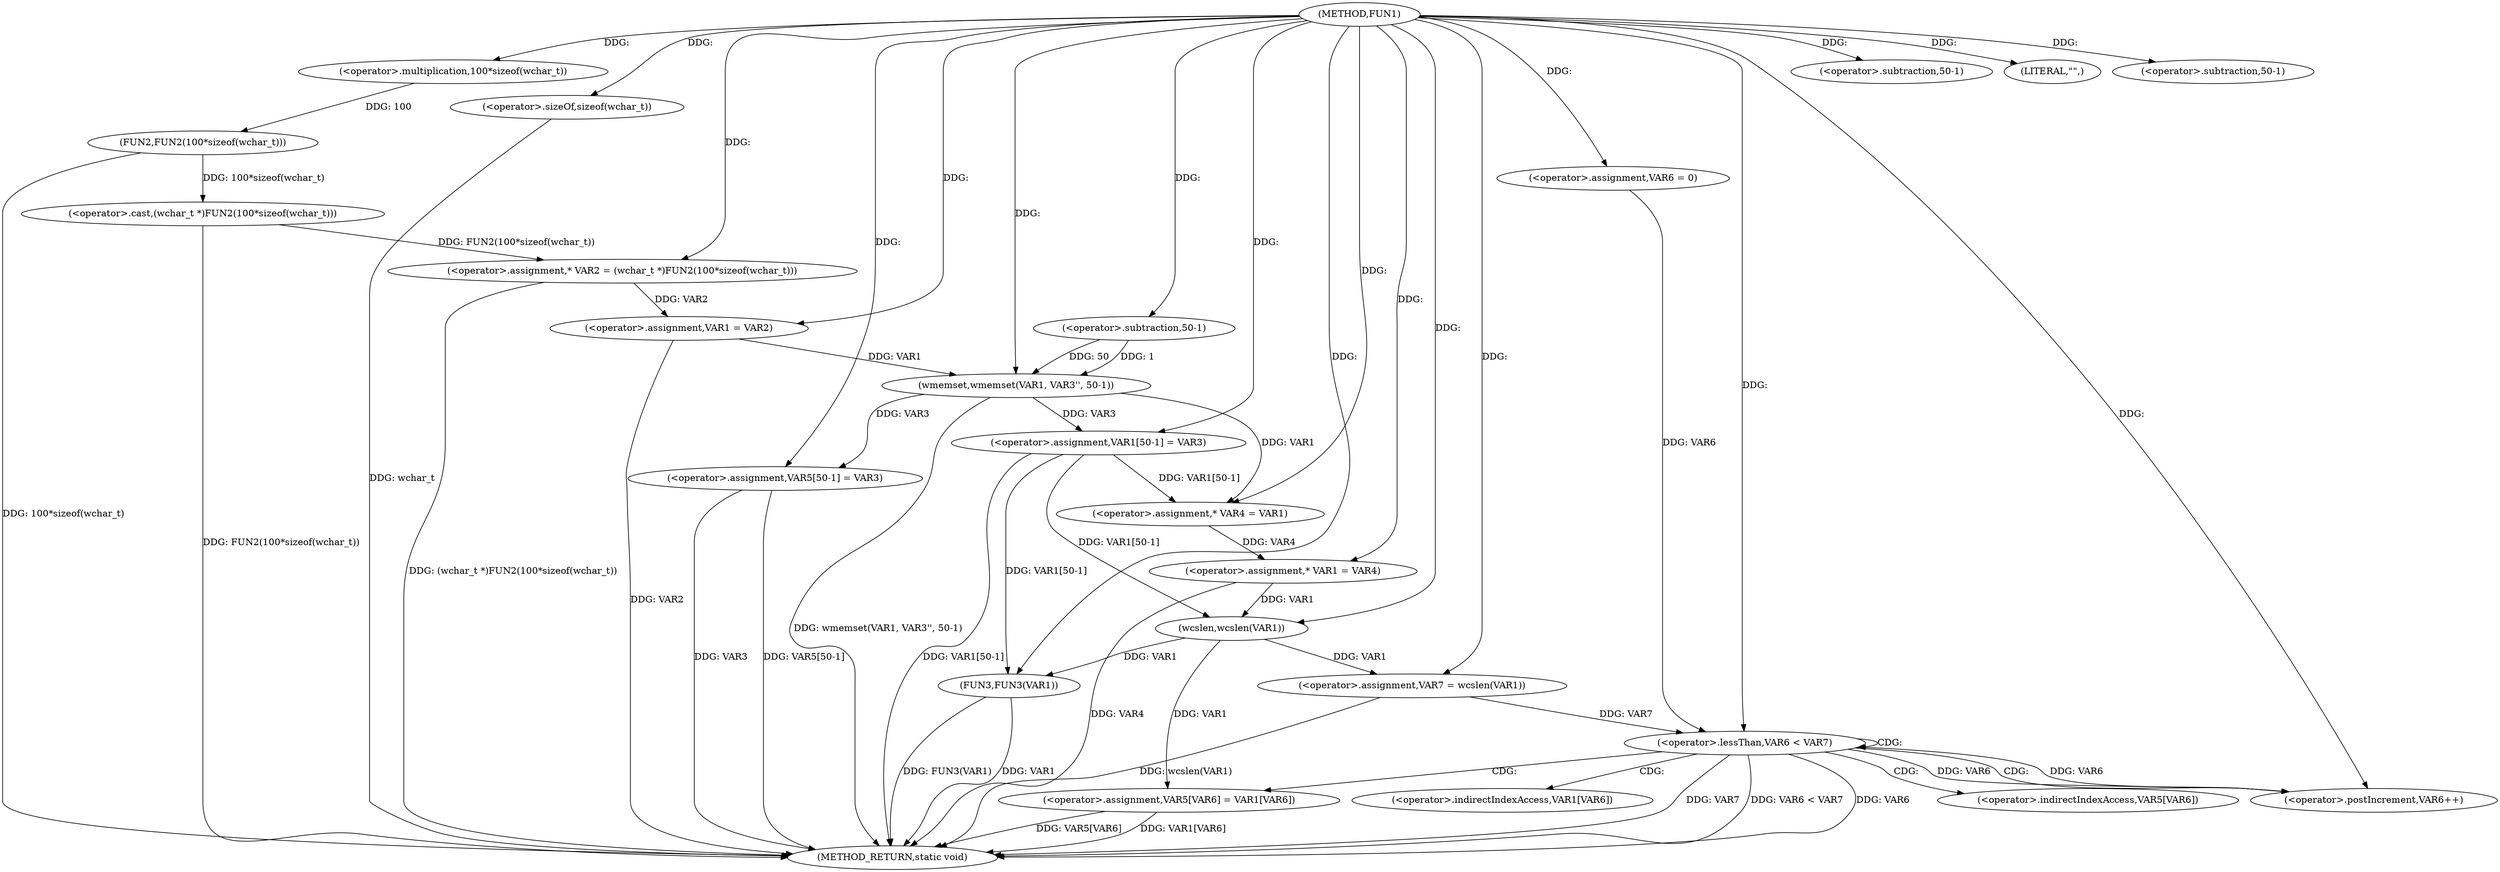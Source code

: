 digraph FUN1 {  
"1000100" [label = "(METHOD,FUN1)" ]
"1000172" [label = "(METHOD_RETURN,static void)" ]
"1000104" [label = "(<operator>.assignment,* VAR2 = (wchar_t *)FUN2(100*sizeof(wchar_t)))" ]
"1000106" [label = "(<operator>.cast,(wchar_t *)FUN2(100*sizeof(wchar_t)))" ]
"1000108" [label = "(FUN2,FUN2(100*sizeof(wchar_t)))" ]
"1000109" [label = "(<operator>.multiplication,100*sizeof(wchar_t))" ]
"1000111" [label = "(<operator>.sizeOf,sizeof(wchar_t))" ]
"1000113" [label = "(<operator>.assignment,VAR1 = VAR2)" ]
"1000116" [label = "(wmemset,wmemset(VAR1, VAR3'', 50-1))" ]
"1000119" [label = "(<operator>.subtraction,50-1)" ]
"1000122" [label = "(<operator>.assignment,VAR1[50-1] = VAR3)" ]
"1000125" [label = "(<operator>.subtraction,50-1)" ]
"1000131" [label = "(<operator>.assignment,* VAR4 = VAR1)" ]
"1000135" [label = "(<operator>.assignment,* VAR1 = VAR4)" ]
"1000139" [label = "(LITERAL,\"\",)" ]
"1000142" [label = "(<operator>.assignment,VAR7 = wcslen(VAR1))" ]
"1000144" [label = "(wcslen,wcslen(VAR1))" ]
"1000147" [label = "(<operator>.assignment,VAR6 = 0)" ]
"1000150" [label = "(<operator>.lessThan,VAR6 < VAR7)" ]
"1000153" [label = "(<operator>.postIncrement,VAR6++)" ]
"1000156" [label = "(<operator>.assignment,VAR5[VAR6] = VAR1[VAR6])" ]
"1000163" [label = "(<operator>.assignment,VAR5[50-1] = VAR3)" ]
"1000166" [label = "(<operator>.subtraction,50-1)" ]
"1000170" [label = "(FUN3,FUN3(VAR1))" ]
"1000157" [label = "(<operator>.indirectIndexAccess,VAR5[VAR6])" ]
"1000160" [label = "(<operator>.indirectIndexAccess,VAR1[VAR6])" ]
  "1000163" -> "1000172"  [ label = "DDG: VAR5[50-1]"] 
  "1000106" -> "1000172"  [ label = "DDG: FUN2(100*sizeof(wchar_t))"] 
  "1000150" -> "1000172"  [ label = "DDG: VAR6"] 
  "1000163" -> "1000172"  [ label = "DDG: VAR3"] 
  "1000156" -> "1000172"  [ label = "DDG: VAR5[VAR6]"] 
  "1000156" -> "1000172"  [ label = "DDG: VAR1[VAR6]"] 
  "1000122" -> "1000172"  [ label = "DDG: VAR1[50-1]"] 
  "1000142" -> "1000172"  [ label = "DDG: wcslen(VAR1)"] 
  "1000113" -> "1000172"  [ label = "DDG: VAR2"] 
  "1000111" -> "1000172"  [ label = "DDG: wchar_t"] 
  "1000150" -> "1000172"  [ label = "DDG: VAR7"] 
  "1000170" -> "1000172"  [ label = "DDG: VAR1"] 
  "1000170" -> "1000172"  [ label = "DDG: FUN3(VAR1)"] 
  "1000150" -> "1000172"  [ label = "DDG: VAR6 < VAR7"] 
  "1000116" -> "1000172"  [ label = "DDG: wmemset(VAR1, VAR3'', 50-1)"] 
  "1000135" -> "1000172"  [ label = "DDG: VAR4"] 
  "1000104" -> "1000172"  [ label = "DDG: (wchar_t *)FUN2(100*sizeof(wchar_t))"] 
  "1000108" -> "1000172"  [ label = "DDG: 100*sizeof(wchar_t)"] 
  "1000106" -> "1000104"  [ label = "DDG: FUN2(100*sizeof(wchar_t))"] 
  "1000100" -> "1000104"  [ label = "DDG: "] 
  "1000108" -> "1000106"  [ label = "DDG: 100*sizeof(wchar_t)"] 
  "1000109" -> "1000108"  [ label = "DDG: 100"] 
  "1000100" -> "1000109"  [ label = "DDG: "] 
  "1000100" -> "1000111"  [ label = "DDG: "] 
  "1000104" -> "1000113"  [ label = "DDG: VAR2"] 
  "1000100" -> "1000113"  [ label = "DDG: "] 
  "1000113" -> "1000116"  [ label = "DDG: VAR1"] 
  "1000100" -> "1000116"  [ label = "DDG: "] 
  "1000119" -> "1000116"  [ label = "DDG: 50"] 
  "1000119" -> "1000116"  [ label = "DDG: 1"] 
  "1000100" -> "1000119"  [ label = "DDG: "] 
  "1000116" -> "1000122"  [ label = "DDG: VAR3"] 
  "1000100" -> "1000122"  [ label = "DDG: "] 
  "1000100" -> "1000125"  [ label = "DDG: "] 
  "1000116" -> "1000131"  [ label = "DDG: VAR1"] 
  "1000122" -> "1000131"  [ label = "DDG: VAR1[50-1]"] 
  "1000100" -> "1000131"  [ label = "DDG: "] 
  "1000131" -> "1000135"  [ label = "DDG: VAR4"] 
  "1000100" -> "1000135"  [ label = "DDG: "] 
  "1000100" -> "1000139"  [ label = "DDG: "] 
  "1000144" -> "1000142"  [ label = "DDG: VAR1"] 
  "1000100" -> "1000142"  [ label = "DDG: "] 
  "1000122" -> "1000144"  [ label = "DDG: VAR1[50-1]"] 
  "1000135" -> "1000144"  [ label = "DDG: VAR1"] 
  "1000100" -> "1000144"  [ label = "DDG: "] 
  "1000100" -> "1000147"  [ label = "DDG: "] 
  "1000147" -> "1000150"  [ label = "DDG: VAR6"] 
  "1000153" -> "1000150"  [ label = "DDG: VAR6"] 
  "1000100" -> "1000150"  [ label = "DDG: "] 
  "1000142" -> "1000150"  [ label = "DDG: VAR7"] 
  "1000150" -> "1000153"  [ label = "DDG: VAR6"] 
  "1000100" -> "1000153"  [ label = "DDG: "] 
  "1000144" -> "1000156"  [ label = "DDG: VAR1"] 
  "1000100" -> "1000163"  [ label = "DDG: "] 
  "1000116" -> "1000163"  [ label = "DDG: VAR3"] 
  "1000100" -> "1000166"  [ label = "DDG: "] 
  "1000122" -> "1000170"  [ label = "DDG: VAR1[50-1]"] 
  "1000144" -> "1000170"  [ label = "DDG: VAR1"] 
  "1000100" -> "1000170"  [ label = "DDG: "] 
  "1000150" -> "1000156"  [ label = "CDG: "] 
  "1000150" -> "1000160"  [ label = "CDG: "] 
  "1000150" -> "1000153"  [ label = "CDG: "] 
  "1000150" -> "1000150"  [ label = "CDG: "] 
  "1000150" -> "1000157"  [ label = "CDG: "] 
}
